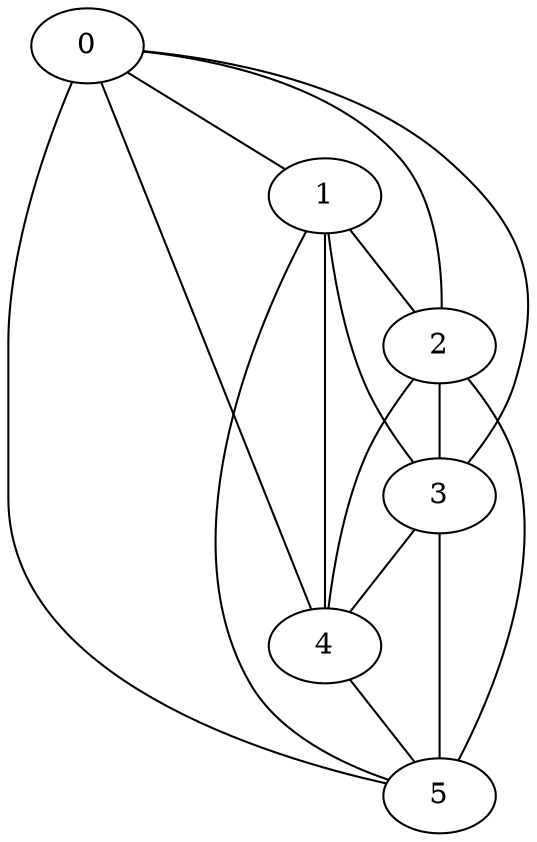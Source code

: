 strict graph  {
0;
1;
2;
3;
4;
5;
0 -- 1  [weight=26];
0 -- 2  [weight=36];
0 -- 3  [weight=46];
0 -- 4  [weight=88];
0 -- 5  [weight=45];
1 -- 2  [weight=84];
1 -- 3  [weight=41];
1 -- 4  [weight=28];
1 -- 5  [weight=30];
2 -- 3  [weight=16];
2 -- 4  [weight=71];
2 -- 5  [weight=41];
3 -- 4  [weight=78];
3 -- 5  [weight=92];
4 -- 5  [weight=56];
}
